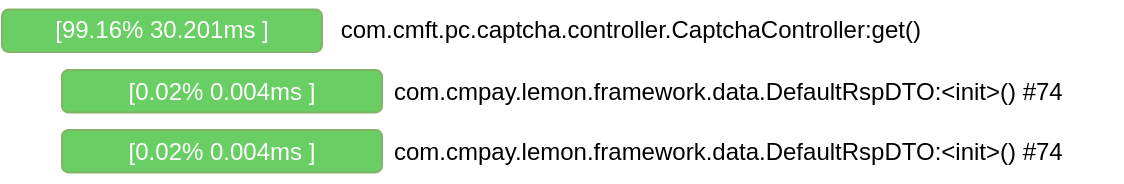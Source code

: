 <mxfile version="21.3.8" type="github">
  <diagram name="第 1 页" id="ThrLly4dvOyv9YdBLNiv">
    <mxGraphModel dx="843" dy="500" grid="1" gridSize="10" guides="1" tooltips="1" connect="1" arrows="1" fold="1" page="1" pageScale="1" pageWidth="827" pageHeight="1169" math="0" shadow="0">
      <root>
        <mxCell id="0" />
        <mxCell id="1" parent="0" />
        <mxCell id="Yc0I8yPUItQjQTVF0rwn-3" value="&lt;font color=&quot;#ffffff&quot;&gt;[99.16% 30.201ms ]&lt;/font&gt;" style="rounded=1;whiteSpace=wrap;html=1;fillColor=#69ce64;strokeColor=#82b366;" vertex="1" parent="1">
          <mxGeometry x="170" y="227.75" width="160" height="21.25" as="geometry" />
        </mxCell>
        <mxCell id="Yc0I8yPUItQjQTVF0rwn-4" value="&amp;nbsp;com.cmft.pc.captcha.controller.CaptchaController:get()" style="text;strokeColor=none;fillColor=none;align=left;verticalAlign=middle;spacingLeft=4;spacingRight=4;overflow=hidden;points=[[0,0.5],[1,0.5]];portConstraint=eastwest;rotatable=0;whiteSpace=wrap;html=1;" vertex="1" parent="1">
          <mxGeometry x="330" y="223.38" width="310" height="30" as="geometry" />
        </mxCell>
        <mxCell id="Yc0I8yPUItQjQTVF0rwn-5" value="&lt;font color=&quot;#ffffff&quot;&gt;[0.02% 0.004ms ]&lt;/font&gt;" style="rounded=1;whiteSpace=wrap;html=1;fillColor=#69ce64;strokeColor=#82b366;" vertex="1" parent="1">
          <mxGeometry x="200" y="258" width="160" height="21.25" as="geometry" />
        </mxCell>
        <mxCell id="Yc0I8yPUItQjQTVF0rwn-6" value="com.cmpay.lemon.framework.data.DefaultRspDTO:&amp;lt;init&amp;gt;() #74" style="text;strokeColor=none;fillColor=none;align=left;verticalAlign=middle;spacingLeft=4;spacingRight=4;overflow=hidden;points=[[0,0.5],[1,0.5]];portConstraint=eastwest;rotatable=0;whiteSpace=wrap;html=1;" vertex="1" parent="1">
          <mxGeometry x="360" y="253.63" width="370" height="30" as="geometry" />
        </mxCell>
        <mxCell id="Yc0I8yPUItQjQTVF0rwn-7" value="&lt;font color=&quot;#ffffff&quot;&gt;[0.02% 0.004ms ]&lt;/font&gt;" style="rounded=1;whiteSpace=wrap;html=1;fillColor=#69ce64;strokeColor=#82b366;" vertex="1" parent="1">
          <mxGeometry x="200" y="288" width="160" height="21.25" as="geometry" />
        </mxCell>
        <mxCell id="Yc0I8yPUItQjQTVF0rwn-8" value="com.cmpay.lemon.framework.data.DefaultRspDTO:&amp;lt;init&amp;gt;() #74" style="text;strokeColor=none;fillColor=none;align=left;verticalAlign=middle;spacingLeft=4;spacingRight=4;overflow=hidden;points=[[0,0.5],[1,0.5]];portConstraint=eastwest;rotatable=0;whiteSpace=wrap;html=1;" vertex="1" parent="1">
          <mxGeometry x="360" y="283.63" width="370" height="30" as="geometry" />
        </mxCell>
      </root>
    </mxGraphModel>
  </diagram>
</mxfile>
